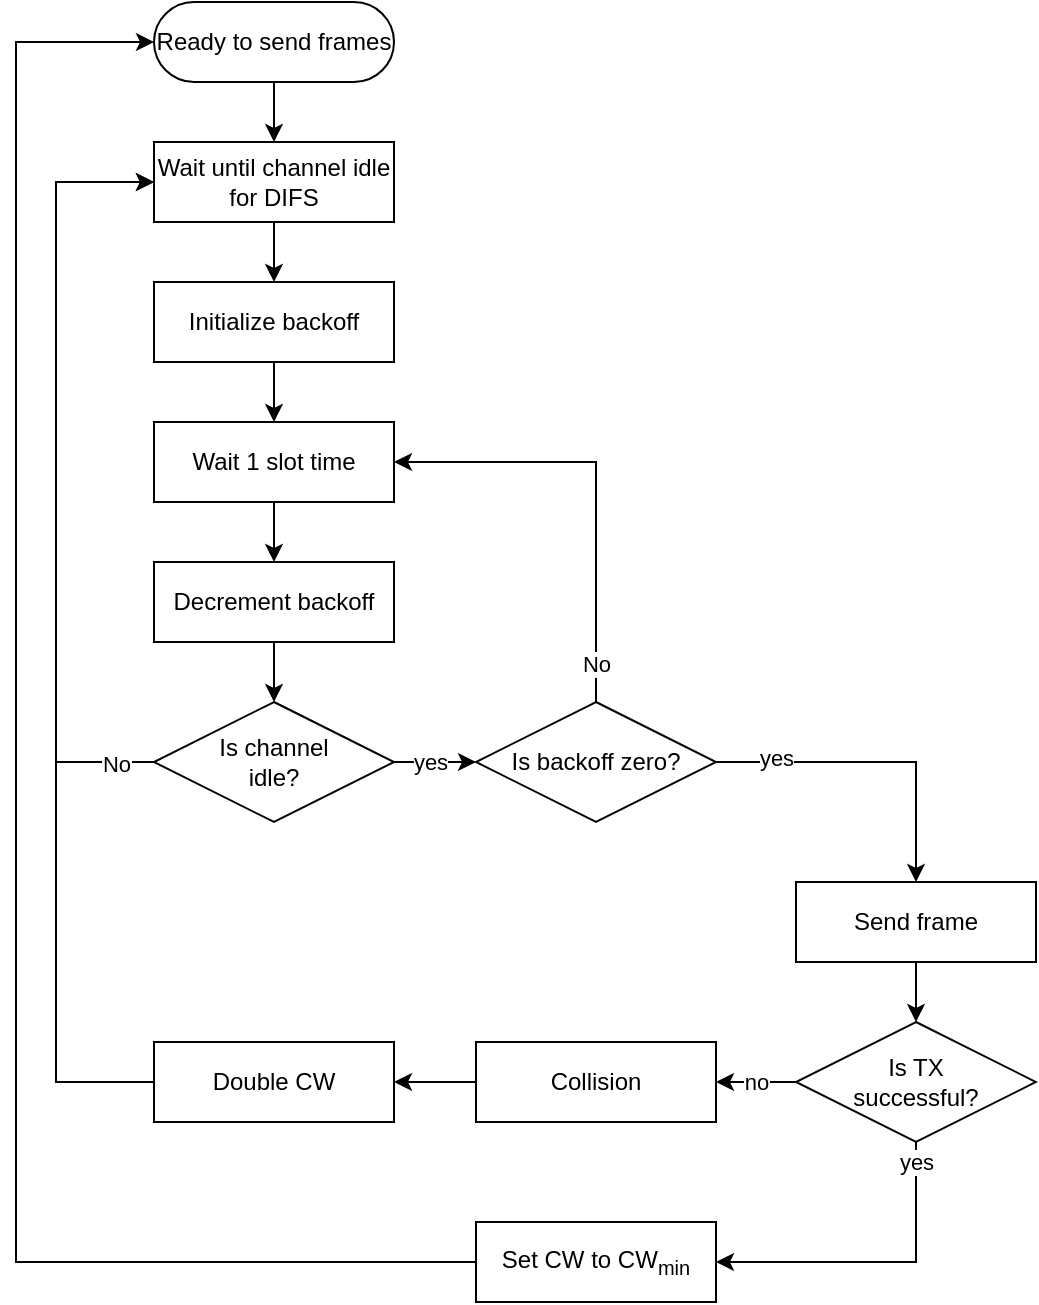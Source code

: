 <mxfile version="24.5.1" type="device">
  <diagram id="C5RBs43oDa-KdzZeNtuy" name="Page-1">
    <mxGraphModel dx="1122" dy="855" grid="1" gridSize="10" guides="1" tooltips="1" connect="1" arrows="1" fold="1" page="1" pageScale="1" pageWidth="1169" pageHeight="827" math="0" shadow="0">
      <root>
        <mxCell id="WIyWlLk6GJQsqaUBKTNV-0" />
        <mxCell id="WIyWlLk6GJQsqaUBKTNV-1" parent="WIyWlLk6GJQsqaUBKTNV-0" />
        <mxCell id="Hi57yu1lq9ycN2QyLw6a-9" style="edgeStyle=orthogonalEdgeStyle;rounded=0;orthogonalLoop=1;jettySize=auto;html=1;exitX=0.5;exitY=1;exitDx=0;exitDy=0;entryX=0.5;entryY=0;entryDx=0;entryDy=0;fillColor=#d5e8d4;strokeColor=#000000;" parent="WIyWlLk6GJQsqaUBKTNV-1" source="Hi57yu1lq9ycN2QyLw6a-0" target="Hi57yu1lq9ycN2QyLw6a-2" edge="1">
          <mxGeometry relative="1" as="geometry" />
        </mxCell>
        <mxCell id="Hi57yu1lq9ycN2QyLw6a-0" value="Ready to send frames" style="rounded=1;whiteSpace=wrap;html=1;arcSize=50;" parent="WIyWlLk6GJQsqaUBKTNV-1" vertex="1">
          <mxGeometry x="229" y="40" width="120" height="40" as="geometry" />
        </mxCell>
        <mxCell id="ENAyZZQwfYLfB_1fx6iA-8" style="edgeStyle=orthogonalEdgeStyle;rounded=0;orthogonalLoop=1;jettySize=auto;html=1;exitX=0.5;exitY=1;exitDx=0;exitDy=0;" edge="1" parent="WIyWlLk6GJQsqaUBKTNV-1" source="Hi57yu1lq9ycN2QyLw6a-2" target="ENAyZZQwfYLfB_1fx6iA-3">
          <mxGeometry relative="1" as="geometry" />
        </mxCell>
        <mxCell id="Hi57yu1lq9ycN2QyLw6a-2" value="Wait until channel idle for DIFS" style="rounded=0;whiteSpace=wrap;html=1;" parent="WIyWlLk6GJQsqaUBKTNV-1" vertex="1">
          <mxGeometry x="229" y="110" width="120" height="40" as="geometry" />
        </mxCell>
        <mxCell id="Hi57yu1lq9ycN2QyLw6a-12" value="yes" style="edgeStyle=orthogonalEdgeStyle;rounded=0;orthogonalLoop=1;jettySize=auto;html=1;exitX=1;exitY=0.5;exitDx=0;exitDy=0;entryX=0;entryY=0.5;entryDx=0;entryDy=0;fillColor=#d5e8d4;strokeColor=#000000;spacingTop=0;spacingLeft=-26;" parent="WIyWlLk6GJQsqaUBKTNV-1" source="Hi57yu1lq9ycN2QyLw6a-3" target="Hi57yu1lq9ycN2QyLw6a-6" edge="1">
          <mxGeometry x="0.512" relative="1" as="geometry">
            <mxPoint as="offset" />
            <mxPoint x="230" y="330" as="targetPoint" />
          </mxGeometry>
        </mxCell>
        <mxCell id="ENAyZZQwfYLfB_1fx6iA-4" style="edgeStyle=orthogonalEdgeStyle;rounded=0;orthogonalLoop=1;jettySize=auto;html=1;exitX=0;exitY=0.5;exitDx=0;exitDy=0;entryX=0;entryY=0.5;entryDx=0;entryDy=0;" edge="1" parent="WIyWlLk6GJQsqaUBKTNV-1" source="Hi57yu1lq9ycN2QyLw6a-3" target="Hi57yu1lq9ycN2QyLw6a-2">
          <mxGeometry relative="1" as="geometry">
            <Array as="points">
              <mxPoint x="180" y="420" />
              <mxPoint x="180" y="130" />
            </Array>
          </mxGeometry>
        </mxCell>
        <mxCell id="ENAyZZQwfYLfB_1fx6iA-12" value="No" style="edgeLabel;html=1;align=center;verticalAlign=middle;resizable=0;points=[];" vertex="1" connectable="0" parent="ENAyZZQwfYLfB_1fx6iA-4">
          <mxGeometry x="-0.902" y="1" relative="1" as="geometry">
            <mxPoint as="offset" />
          </mxGeometry>
        </mxCell>
        <mxCell id="Hi57yu1lq9ycN2QyLw6a-3" value="Is channel&lt;div&gt;idle?&lt;/div&gt;" style="rhombus;whiteSpace=wrap;html=1;" parent="WIyWlLk6GJQsqaUBKTNV-1" vertex="1">
          <mxGeometry x="229" y="390" width="120" height="60" as="geometry" />
        </mxCell>
        <mxCell id="ENAyZZQwfYLfB_1fx6iA-10" style="edgeStyle=orthogonalEdgeStyle;rounded=0;orthogonalLoop=1;jettySize=auto;html=1;exitX=0.5;exitY=0;exitDx=0;exitDy=0;entryX=1;entryY=0.5;entryDx=0;entryDy=0;" edge="1" parent="WIyWlLk6GJQsqaUBKTNV-1" source="Hi57yu1lq9ycN2QyLw6a-6" target="ENAyZZQwfYLfB_1fx6iA-2">
          <mxGeometry relative="1" as="geometry" />
        </mxCell>
        <mxCell id="ENAyZZQwfYLfB_1fx6iA-11" value="No" style="edgeLabel;html=1;align=center;verticalAlign=middle;resizable=0;points=[];" vertex="1" connectable="0" parent="ENAyZZQwfYLfB_1fx6iA-10">
          <mxGeometry x="-0.753" y="-1" relative="1" as="geometry">
            <mxPoint x="-1" y="8" as="offset" />
          </mxGeometry>
        </mxCell>
        <mxCell id="Hi57yu1lq9ycN2QyLw6a-6" value="Is backoff zero?" style="rhombus;whiteSpace=wrap;html=1;" parent="WIyWlLk6GJQsqaUBKTNV-1" vertex="1">
          <mxGeometry x="390" y="390" width="120" height="60" as="geometry" />
        </mxCell>
        <mxCell id="Hi57yu1lq9ycN2QyLw6a-22" style="edgeStyle=orthogonalEdgeStyle;rounded=0;orthogonalLoop=1;jettySize=auto;html=1;exitX=1;exitY=0.5;exitDx=0;exitDy=0;entryX=0.5;entryY=0;entryDx=0;entryDy=0;fillColor=#d5e8d4;strokeColor=#000000;" parent="WIyWlLk6GJQsqaUBKTNV-1" source="Hi57yu1lq9ycN2QyLw6a-6" target="Hi57yu1lq9ycN2QyLw6a-19" edge="1">
          <mxGeometry relative="1" as="geometry">
            <mxPoint x="670" y="330" as="sourcePoint" />
            <mxPoint x="610" y="400" as="targetPoint" />
            <Array as="points">
              <mxPoint x="610" y="420" />
            </Array>
          </mxGeometry>
        </mxCell>
        <mxCell id="Hi57yu1lq9ycN2QyLw6a-41" value="yes" style="edgeLabel;html=1;align=center;verticalAlign=middle;resizable=0;points=[];" parent="Hi57yu1lq9ycN2QyLw6a-22" vertex="1" connectable="0">
          <mxGeometry x="-0.753" y="2" relative="1" as="geometry">
            <mxPoint x="10" as="offset" />
          </mxGeometry>
        </mxCell>
        <mxCell id="Hi57yu1lq9ycN2QyLw6a-19" value="Send frame" style="rounded=0;whiteSpace=wrap;html=1;" parent="WIyWlLk6GJQsqaUBKTNV-1" vertex="1">
          <mxGeometry x="550" y="480" width="120" height="40" as="geometry" />
        </mxCell>
        <mxCell id="Hi57yu1lq9ycN2QyLw6a-25" style="edgeStyle=orthogonalEdgeStyle;rounded=0;orthogonalLoop=1;jettySize=auto;html=1;exitX=0.5;exitY=1;exitDx=0;exitDy=0;entryX=0.5;entryY=0;entryDx=0;entryDy=0;fillColor=#d5e8d4;strokeColor=#000000;" parent="WIyWlLk6GJQsqaUBKTNV-1" source="Hi57yu1lq9ycN2QyLw6a-19" target="Hi57yu1lq9ycN2QyLw6a-21" edge="1">
          <mxGeometry relative="1" as="geometry">
            <mxPoint x="610" y="600" as="sourcePoint" />
          </mxGeometry>
        </mxCell>
        <mxCell id="Hi57yu1lq9ycN2QyLw6a-30" style="edgeStyle=orthogonalEdgeStyle;rounded=0;orthogonalLoop=1;jettySize=auto;html=1;exitX=0.5;exitY=1;exitDx=0;exitDy=0;entryX=1;entryY=0.5;entryDx=0;entryDy=0;fillColor=#d5e8d4;strokeColor=#000000;" parent="WIyWlLk6GJQsqaUBKTNV-1" source="Hi57yu1lq9ycN2QyLw6a-21" target="Hi57yu1lq9ycN2QyLw6a-28" edge="1">
          <mxGeometry relative="1" as="geometry" />
        </mxCell>
        <mxCell id="Hi57yu1lq9ycN2QyLw6a-43" value="yes" style="edgeLabel;html=1;align=center;verticalAlign=middle;resizable=0;points=[];" parent="Hi57yu1lq9ycN2QyLw6a-30" vertex="1" connectable="0">
          <mxGeometry x="-0.7" y="1" relative="1" as="geometry">
            <mxPoint x="-1" y="-14" as="offset" />
          </mxGeometry>
        </mxCell>
        <mxCell id="Hi57yu1lq9ycN2QyLw6a-33" style="edgeStyle=orthogonalEdgeStyle;rounded=0;orthogonalLoop=1;jettySize=auto;html=1;exitX=0;exitY=0.5;exitDx=0;exitDy=0;entryX=1;entryY=0.5;entryDx=0;entryDy=0;fillColor=#d5e8d4;strokeColor=#000000;" parent="WIyWlLk6GJQsqaUBKTNV-1" source="Hi57yu1lq9ycN2QyLw6a-21" target="Hi57yu1lq9ycN2QyLw6a-26" edge="1">
          <mxGeometry relative="1" as="geometry" />
        </mxCell>
        <mxCell id="Hi57yu1lq9ycN2QyLw6a-44" value="no" style="edgeLabel;html=1;align=center;verticalAlign=middle;resizable=0;points=[];" parent="Hi57yu1lq9ycN2QyLw6a-33" vertex="1" connectable="0">
          <mxGeometry x="-0.1" relative="1" as="geometry">
            <mxPoint x="-2" as="offset" />
          </mxGeometry>
        </mxCell>
        <mxCell id="Hi57yu1lq9ycN2QyLw6a-21" value="Is TX&lt;div&gt;successful?&lt;/div&gt;" style="rhombus;whiteSpace=wrap;html=1;" parent="WIyWlLk6GJQsqaUBKTNV-1" vertex="1">
          <mxGeometry x="550" y="550" width="120" height="60" as="geometry" />
        </mxCell>
        <mxCell id="Hi57yu1lq9ycN2QyLw6a-32" style="edgeStyle=orthogonalEdgeStyle;rounded=0;orthogonalLoop=1;jettySize=auto;html=1;exitX=0;exitY=0.5;exitDx=0;exitDy=0;entryX=1;entryY=0.5;entryDx=0;entryDy=0;fillColor=#d5e8d4;strokeColor=#000000;" parent="WIyWlLk6GJQsqaUBKTNV-1" source="Hi57yu1lq9ycN2QyLw6a-26" target="Hi57yu1lq9ycN2QyLw6a-27" edge="1">
          <mxGeometry relative="1" as="geometry" />
        </mxCell>
        <mxCell id="Hi57yu1lq9ycN2QyLw6a-26" value="Collision" style="rounded=0;whiteSpace=wrap;html=1;" parent="WIyWlLk6GJQsqaUBKTNV-1" vertex="1">
          <mxGeometry x="390" y="560" width="120" height="40" as="geometry" />
        </mxCell>
        <mxCell id="Hi57yu1lq9ycN2QyLw6a-36" style="edgeStyle=orthogonalEdgeStyle;rounded=0;orthogonalLoop=1;jettySize=auto;html=1;exitX=0;exitY=0.5;exitDx=0;exitDy=0;entryX=0;entryY=0.5;entryDx=0;entryDy=0;fillColor=#d5e8d4;strokeColor=#000000;" parent="WIyWlLk6GJQsqaUBKTNV-1" source="Hi57yu1lq9ycN2QyLw6a-27" target="Hi57yu1lq9ycN2QyLw6a-2" edge="1">
          <mxGeometry relative="1" as="geometry">
            <Array as="points">
              <mxPoint x="180" y="580" />
              <mxPoint x="180" y="130" />
            </Array>
          </mxGeometry>
        </mxCell>
        <mxCell id="Hi57yu1lq9ycN2QyLw6a-27" value="Double CW" style="rounded=0;whiteSpace=wrap;html=1;" parent="WIyWlLk6GJQsqaUBKTNV-1" vertex="1">
          <mxGeometry x="229" y="560" width="120" height="40" as="geometry" />
        </mxCell>
        <mxCell id="ENAyZZQwfYLfB_1fx6iA-0" style="edgeStyle=orthogonalEdgeStyle;rounded=0;orthogonalLoop=1;jettySize=auto;html=1;exitX=0;exitY=0.5;exitDx=0;exitDy=0;entryX=0;entryY=0.5;entryDx=0;entryDy=0;" edge="1" parent="WIyWlLk6GJQsqaUBKTNV-1" source="Hi57yu1lq9ycN2QyLw6a-28" target="Hi57yu1lq9ycN2QyLw6a-0">
          <mxGeometry relative="1" as="geometry">
            <Array as="points">
              <mxPoint x="160" y="670" />
              <mxPoint x="160" y="60" />
            </Array>
          </mxGeometry>
        </mxCell>
        <mxCell id="Hi57yu1lq9ycN2QyLw6a-28" value="Set CW to CW&lt;sub&gt;min&lt;/sub&gt;" style="rounded=0;whiteSpace=wrap;html=1;" parent="WIyWlLk6GJQsqaUBKTNV-1" vertex="1">
          <mxGeometry x="390" y="650" width="120" height="40" as="geometry" />
        </mxCell>
        <mxCell id="ENAyZZQwfYLfB_1fx6iA-5" style="edgeStyle=orthogonalEdgeStyle;rounded=0;orthogonalLoop=1;jettySize=auto;html=1;exitX=0.5;exitY=1;exitDx=0;exitDy=0;entryX=0.5;entryY=0;entryDx=0;entryDy=0;" edge="1" parent="WIyWlLk6GJQsqaUBKTNV-1" source="ENAyZZQwfYLfB_1fx6iA-1" target="Hi57yu1lq9ycN2QyLw6a-3">
          <mxGeometry relative="1" as="geometry" />
        </mxCell>
        <mxCell id="ENAyZZQwfYLfB_1fx6iA-1" value="Decrement backoff" style="rounded=0;whiteSpace=wrap;html=1;" vertex="1" parent="WIyWlLk6GJQsqaUBKTNV-1">
          <mxGeometry x="229" y="320" width="120" height="40" as="geometry" />
        </mxCell>
        <mxCell id="ENAyZZQwfYLfB_1fx6iA-6" style="edgeStyle=orthogonalEdgeStyle;rounded=0;orthogonalLoop=1;jettySize=auto;html=1;exitX=0.5;exitY=1;exitDx=0;exitDy=0;" edge="1" parent="WIyWlLk6GJQsqaUBKTNV-1" source="ENAyZZQwfYLfB_1fx6iA-2" target="ENAyZZQwfYLfB_1fx6iA-1">
          <mxGeometry relative="1" as="geometry" />
        </mxCell>
        <mxCell id="ENAyZZQwfYLfB_1fx6iA-2" value="Wait 1 slot time" style="rounded=0;whiteSpace=wrap;html=1;" vertex="1" parent="WIyWlLk6GJQsqaUBKTNV-1">
          <mxGeometry x="229" y="250" width="120" height="40" as="geometry" />
        </mxCell>
        <mxCell id="ENAyZZQwfYLfB_1fx6iA-7" style="edgeStyle=orthogonalEdgeStyle;rounded=0;orthogonalLoop=1;jettySize=auto;html=1;exitX=0.5;exitY=1;exitDx=0;exitDy=0;" edge="1" parent="WIyWlLk6GJQsqaUBKTNV-1" source="ENAyZZQwfYLfB_1fx6iA-3" target="ENAyZZQwfYLfB_1fx6iA-2">
          <mxGeometry relative="1" as="geometry" />
        </mxCell>
        <mxCell id="ENAyZZQwfYLfB_1fx6iA-3" value="Initialize backoff" style="rounded=0;whiteSpace=wrap;html=1;" vertex="1" parent="WIyWlLk6GJQsqaUBKTNV-1">
          <mxGeometry x="229" y="180" width="120" height="40" as="geometry" />
        </mxCell>
      </root>
    </mxGraphModel>
  </diagram>
</mxfile>
